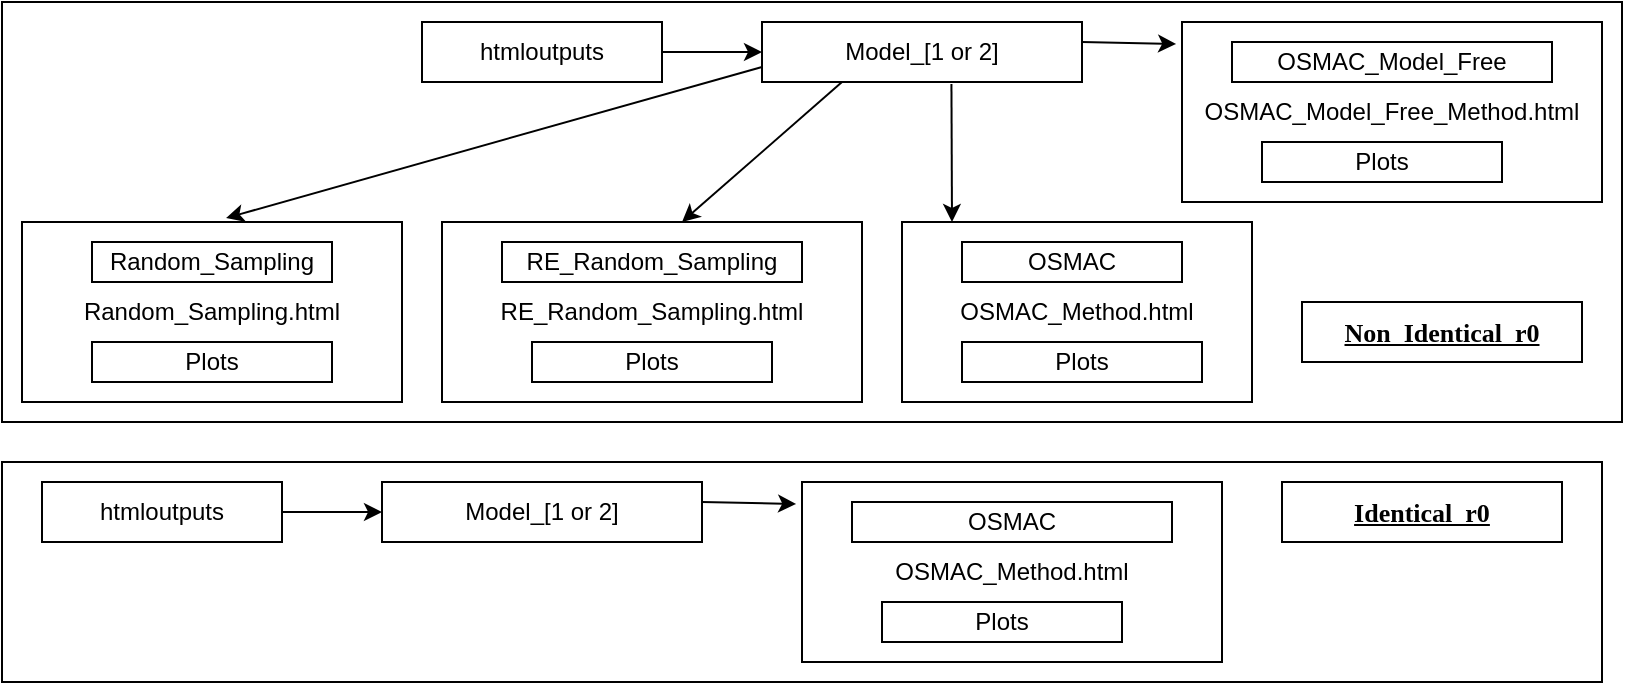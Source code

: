 <mxfile version="21.0.2" type="device"><diagram id="ytmR5HKEm_kyoYOyQnbl" name="Page-1"><mxGraphModel dx="1434" dy="696" grid="1" gridSize="10" guides="1" tooltips="1" connect="1" arrows="1" fold="1" page="1" pageScale="1" pageWidth="1169" pageHeight="827" math="0" shadow="0"><root><mxCell id="0"/><mxCell id="1" parent="0"/><mxCell id="hE2MfA-bIJgHKBOPgiyn-29" value="" style="rounded=0;whiteSpace=wrap;html=1;fontFamily=Verdana;fontSize=13;fontColor=#000000;" parent="1" vertex="1"><mxGeometry x="10" y="240" width="800" height="110" as="geometry"/></mxCell><mxCell id="hE2MfA-bIJgHKBOPgiyn-28" value="" style="rounded=0;whiteSpace=wrap;html=1;fontFamily=Verdana;fontSize=13;fontColor=#000000;" parent="1" vertex="1"><mxGeometry x="10" y="10" width="810" height="210" as="geometry"/></mxCell><mxCell id="Y15IXwa4bZaMsPX_LT59-4" value="OSMAC_Method.html" style="rounded=0;whiteSpace=wrap;html=1;" parent="1" vertex="1"><mxGeometry x="460" y="120" width="175" height="90" as="geometry"/></mxCell><mxCell id="Y15IXwa4bZaMsPX_LT59-5" value="&lt;span style=&quot;white-space: normal&quot;&gt;RE_Random_Sampling.html&lt;/span&gt;" style="rounded=0;whiteSpace=wrap;html=1;" parent="1" vertex="1"><mxGeometry x="230" y="120" width="210" height="90" as="geometry"/></mxCell><mxCell id="Y15IXwa4bZaMsPX_LT59-6" value="Random_Sampling.html&lt;br&gt;" style="rounded=0;whiteSpace=wrap;html=1;" parent="1" vertex="1"><mxGeometry x="20" y="120" width="190" height="90" as="geometry"/></mxCell><mxCell id="spFn3VGra8B26Ag0m6dR-1" value="" style="edgeStyle=orthogonalEdgeStyle;rounded=0;orthogonalLoop=1;jettySize=auto;html=1;" edge="1" parent="1" source="Y15IXwa4bZaMsPX_LT59-7" target="Y15IXwa4bZaMsPX_LT59-9"><mxGeometry relative="1" as="geometry"/></mxCell><mxCell id="Y15IXwa4bZaMsPX_LT59-7" value="htmloutputs" style="rounded=0;whiteSpace=wrap;html=1;" parent="1" vertex="1"><mxGeometry x="220" y="20" width="120" height="30" as="geometry"/></mxCell><mxCell id="Y15IXwa4bZaMsPX_LT59-9" value="Model_[1 or 2]" style="rounded=0;whiteSpace=wrap;html=1;" parent="1" vertex="1"><mxGeometry x="390" y="20" width="160" height="30" as="geometry"/></mxCell><mxCell id="Y15IXwa4bZaMsPX_LT59-11" value="Random_Sampling" style="rounded=0;whiteSpace=wrap;html=1;" parent="1" vertex="1"><mxGeometry x="55" y="130" width="120" height="20" as="geometry"/></mxCell><mxCell id="Y15IXwa4bZaMsPX_LT59-12" value="RE_Random_Sampling" style="rounded=0;whiteSpace=wrap;html=1;" parent="1" vertex="1"><mxGeometry x="260" y="130" width="150" height="20" as="geometry"/></mxCell><mxCell id="Y15IXwa4bZaMsPX_LT59-13" value="OSMAC" style="rounded=0;whiteSpace=wrap;html=1;" parent="1" vertex="1"><mxGeometry x="490" y="130" width="110" height="20" as="geometry"/></mxCell><mxCell id="Y15IXwa4bZaMsPX_LT59-30" value="" style="endArrow=classic;html=1;exitX=0;exitY=0.75;exitDx=0;exitDy=0;entryX=0.537;entryY=-0.022;entryDx=0;entryDy=0;entryPerimeter=0;" parent="1" source="Y15IXwa4bZaMsPX_LT59-9" target="Y15IXwa4bZaMsPX_LT59-6" edge="1"><mxGeometry width="50" height="50" relative="1" as="geometry"><mxPoint x="132.5" y="120" as="sourcePoint"/><mxPoint x="150" y="100" as="targetPoint"/></mxGeometry></mxCell><mxCell id="Y15IXwa4bZaMsPX_LT59-31" value="" style="endArrow=classic;html=1;exitX=0.25;exitY=1;exitDx=0;exitDy=0;" parent="1" source="Y15IXwa4bZaMsPX_LT59-9" edge="1"><mxGeometry width="50" height="50" relative="1" as="geometry"><mxPoint x="300" y="120" as="sourcePoint"/><mxPoint x="350" y="120" as="targetPoint"/></mxGeometry></mxCell><mxCell id="Y15IXwa4bZaMsPX_LT59-32" value="" style="endArrow=classic;html=1;exitX=0.592;exitY=1.033;exitDx=0;exitDy=0;exitPerimeter=0;" parent="1" source="Y15IXwa4bZaMsPX_LT59-9" edge="1"><mxGeometry width="50" height="50" relative="1" as="geometry"><mxPoint x="320" y="122" as="sourcePoint"/><mxPoint x="485" y="120" as="targetPoint"/></mxGeometry></mxCell><mxCell id="Y15IXwa4bZaMsPX_LT59-44" value="Plots" style="rounded=0;whiteSpace=wrap;html=1;" parent="1" vertex="1"><mxGeometry x="55" y="180" width="120" height="20" as="geometry"/></mxCell><mxCell id="Y15IXwa4bZaMsPX_LT59-45" value="Plots" style="rounded=0;whiteSpace=wrap;html=1;" parent="1" vertex="1"><mxGeometry x="275" y="180" width="120" height="20" as="geometry"/></mxCell><mxCell id="Y15IXwa4bZaMsPX_LT59-46" value="Plots" style="rounded=0;whiteSpace=wrap;html=1;" parent="1" vertex="1"><mxGeometry x="490" y="180" width="120" height="20" as="geometry"/></mxCell><mxCell id="hE2MfA-bIJgHKBOPgiyn-1" value="OSMAC_Model_Free_Method.html" style="rounded=0;whiteSpace=wrap;html=1;" parent="1" vertex="1"><mxGeometry x="600" y="20" width="210" height="90" as="geometry"/></mxCell><mxCell id="hE2MfA-bIJgHKBOPgiyn-2" value="OSMAC_Model_Free" style="rounded=0;whiteSpace=wrap;html=1;" parent="1" vertex="1"><mxGeometry x="625" y="30" width="160" height="20" as="geometry"/></mxCell><mxCell id="hE2MfA-bIJgHKBOPgiyn-3" value="Plots" style="rounded=0;whiteSpace=wrap;html=1;" parent="1" vertex="1"><mxGeometry x="640" y="80" width="120" height="20" as="geometry"/></mxCell><mxCell id="hE2MfA-bIJgHKBOPgiyn-4" value="" style="endArrow=classic;html=1;exitX=0.592;exitY=1.033;exitDx=0;exitDy=0;exitPerimeter=0;entryX=-0.014;entryY=0.122;entryDx=0;entryDy=0;entryPerimeter=0;" parent="1" target="hE2MfA-bIJgHKBOPgiyn-1" edge="1"><mxGeometry width="50" height="50" relative="1" as="geometry"><mxPoint x="550" y="30.0" as="sourcePoint"/><mxPoint x="525.28" y="129.01" as="targetPoint"/></mxGeometry></mxCell><mxCell id="hE2MfA-bIJgHKBOPgiyn-5" value="&lt;font color=&quot;#000000&quot;&gt;&lt;b&gt;&lt;u&gt;Non_Identical_r0&lt;/u&gt;&lt;/b&gt;&lt;/font&gt;" style="rounded=0;whiteSpace=wrap;html=1;fontFamily=Verdana;fontSize=13;fontColor=#CC00CC;" parent="1" vertex="1"><mxGeometry x="660" y="160" width="140" height="30" as="geometry"/></mxCell><mxCell id="spFn3VGra8B26Ag0m6dR-2" value="" style="edgeStyle=orthogonalEdgeStyle;rounded=0;orthogonalLoop=1;jettySize=auto;html=1;" edge="1" parent="1" source="hE2MfA-bIJgHKBOPgiyn-9" target="hE2MfA-bIJgHKBOPgiyn-11"><mxGeometry relative="1" as="geometry"/></mxCell><mxCell id="hE2MfA-bIJgHKBOPgiyn-9" value="htmloutputs" style="rounded=0;whiteSpace=wrap;html=1;" parent="1" vertex="1"><mxGeometry x="30" y="250" width="120" height="30" as="geometry"/></mxCell><mxCell id="hE2MfA-bIJgHKBOPgiyn-11" value="Model_[1 or 2]" style="rounded=0;whiteSpace=wrap;html=1;" parent="1" vertex="1"><mxGeometry x="200" y="250" width="160" height="30" as="geometry"/></mxCell><mxCell id="hE2MfA-bIJgHKBOPgiyn-23" value="OSMAC_Method.html" style="rounded=0;whiteSpace=wrap;html=1;" parent="1" vertex="1"><mxGeometry x="410" y="250" width="210" height="90" as="geometry"/></mxCell><mxCell id="hE2MfA-bIJgHKBOPgiyn-24" value="OSMAC" style="rounded=0;whiteSpace=wrap;html=1;" parent="1" vertex="1"><mxGeometry x="435" y="260" width="160" height="20" as="geometry"/></mxCell><mxCell id="hE2MfA-bIJgHKBOPgiyn-25" value="Plots" style="rounded=0;whiteSpace=wrap;html=1;" parent="1" vertex="1"><mxGeometry x="450" y="310" width="120" height="20" as="geometry"/></mxCell><mxCell id="hE2MfA-bIJgHKBOPgiyn-26" value="" style="endArrow=classic;html=1;exitX=0.592;exitY=1.033;exitDx=0;exitDy=0;exitPerimeter=0;entryX=-0.014;entryY=0.122;entryDx=0;entryDy=0;entryPerimeter=0;" parent="1" target="hE2MfA-bIJgHKBOPgiyn-23" edge="1"><mxGeometry width="50" height="50" relative="1" as="geometry"><mxPoint x="360" y="260" as="sourcePoint"/><mxPoint x="335.28" y="359.01" as="targetPoint"/></mxGeometry></mxCell><mxCell id="hE2MfA-bIJgHKBOPgiyn-27" value="&lt;font color=&quot;#000000&quot;&gt;&lt;b&gt;&lt;u&gt;Identical_r0&lt;/u&gt;&lt;/b&gt;&lt;/font&gt;" style="rounded=0;whiteSpace=wrap;html=1;fontFamily=Verdana;fontSize=13;fontColor=#CC00CC;" parent="1" vertex="1"><mxGeometry x="650" y="250" width="140" height="30" as="geometry"/></mxCell></root></mxGraphModel></diagram></mxfile>